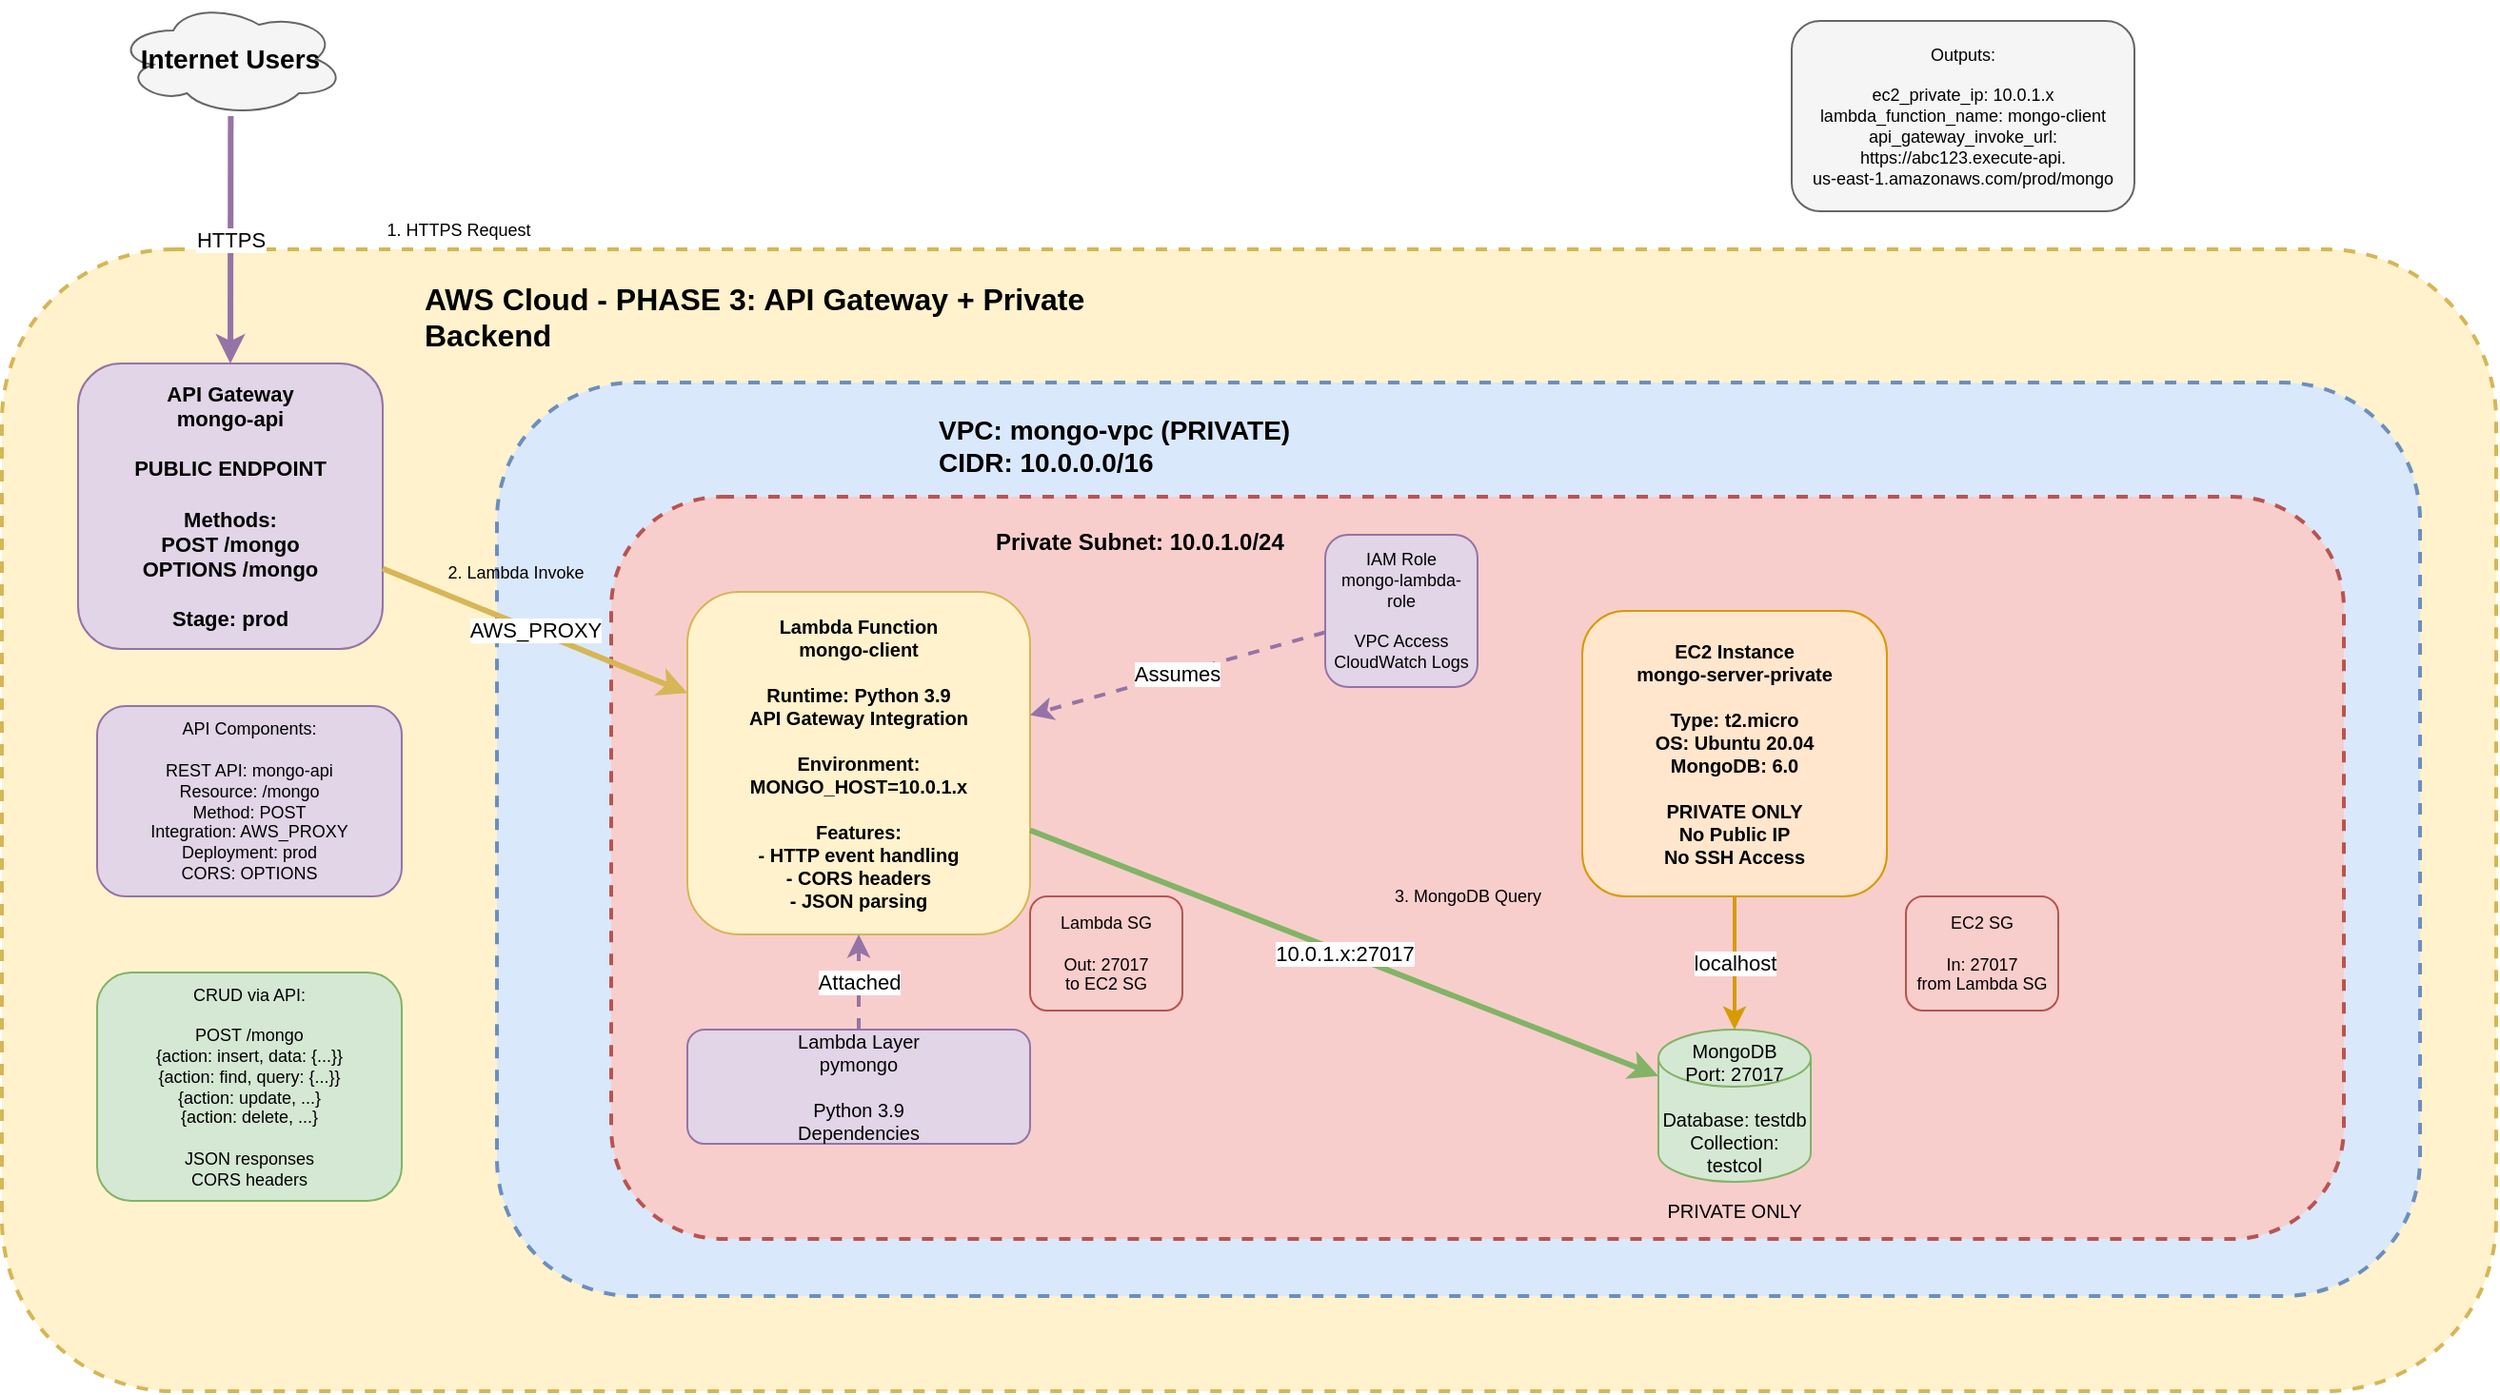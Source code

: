<mxfile version="28.0.9">
  <diagram name="AWS MongoDB Lambda Phase 3 - API Gateway" id="aws-mongo-lambda-phase3">
    <mxGraphModel dx="2826" dy="786" grid="1" gridSize="10" guides="1" tooltips="1" connect="1" arrows="1" fold="1" page="1" pageScale="1" pageWidth="1169" pageHeight="827" math="0" shadow="0">
      <root>
        <mxCell id="0" />
        <mxCell id="1" parent="0" />
        <mxCell id="internet" value="Internet Users" style="ellipse;shape=cloud;whiteSpace=wrap;html=1;fillColor=#f5f5f5;strokeColor=#666666;fontSize=14;fontStyle=1;" parent="1" vertex="1">
          <mxGeometry x="-90" y="20" width="120" height="60" as="geometry" />
        </mxCell>
        <mxCell id="aws-cloud" value="" style="rounded=1;whiteSpace=wrap;html=1;fillColor=#fff2cc;strokeColor=#d6b656;strokeWidth=2;dashed=1;" parent="1" vertex="1">
          <mxGeometry x="-150" y="150" width="1310" height="600" as="geometry" />
        </mxCell>
        <mxCell id="aws-label" value="AWS Cloud - PHASE 3: API Gateway + Private Backend" style="text;html=1;strokeColor=none;fillColor=none;align=left;verticalAlign=top;whiteSpace=wrap;rounded=0;fontSize=16;fontStyle=1;" parent="1" vertex="1">
          <mxGeometry x="70" y="160" width="400" height="30" as="geometry" />
        </mxCell>
        <mxCell id="api-gateway" value="API Gateway&#xa;mongo-api&#xa;&#xa;PUBLIC ENDPOINT&#xa;&#xa;Methods:&#xa;POST /mongo&#xa;OPTIONS /mongo&#xa;&#xa;Stage: prod" style="rounded=1;whiteSpace=wrap;html=1;fillColor=#e1d5e7;strokeColor=#9673a6;fontSize=11;fontStyle=1;" parent="1" vertex="1">
          <mxGeometry x="-110" y="210" width="160" height="150" as="geometry" />
        </mxCell>
        <mxCell id="vpc" value="" style="rounded=1;whiteSpace=wrap;html=1;fillColor=#dae8fc;strokeColor=#6c8ebf;strokeWidth=2;dashed=1;" parent="1" vertex="1">
          <mxGeometry x="110" y="220" width="1010" height="480" as="geometry" />
        </mxCell>
        <mxCell id="vpc-label" value="VPC: mongo-vpc (PRIVATE)&#xa;CIDR: 10.0.0.0/16" style="text;html=1;strokeColor=none;fillColor=none;align=left;verticalAlign=top;whiteSpace=wrap;rounded=0;fontSize=14;fontStyle=1;" parent="1" vertex="1">
          <mxGeometry x="340" y="230" width="200" height="40" as="geometry" />
        </mxCell>
        <mxCell id="subnet" value="" style="rounded=1;whiteSpace=wrap;html=1;fillColor=#f8cecc;strokeColor=#b85450;strokeWidth=2;dashed=1;" parent="1" vertex="1">
          <mxGeometry x="170" y="280" width="910" height="390" as="geometry" />
        </mxCell>
        <mxCell id="subnet-label" value="Private Subnet: 10.0.1.0/24" style="text;html=1;strokeColor=none;fillColor=none;align=left;verticalAlign=top;whiteSpace=wrap;rounded=0;fontSize=12;fontStyle=1;" parent="1" vertex="1">
          <mxGeometry x="370" y="290" width="200" height="30" as="geometry" />
        </mxCell>
        <mxCell id="lambda" value="Lambda Function&#xa;mongo-client&#xa;&#xa;Runtime: Python 3.9&#xa;API Gateway Integration&#xa;&#xa;Environment:&#xa;MONGO_HOST=10.0.1.x&#xa;&#xa;Features:&#xa;- HTTP event handling&#xa;- CORS headers&#xa;- JSON parsing" style="rounded=1;whiteSpace=wrap;html=1;fillColor=#fff2cc;strokeColor=#d6b656;fontSize=10;fontStyle=1;" parent="1" vertex="1">
          <mxGeometry x="210" y="330" width="180" height="180" as="geometry" />
        </mxCell>
        <mxCell id="ec2" value="EC2 Instance&#xa;mongo-server-private&#xa;&#xa;Type: t2.micro&#xa;OS: Ubuntu 20.04&#xa;MongoDB: 6.0&#xa;&#xa;PRIVATE ONLY&#xa;No Public IP&#xa;No SSH Access" style="rounded=1;whiteSpace=wrap;html=1;fillColor=#ffe6cc;strokeColor=#d79b00;fontSize=10;fontStyle=1;" parent="1" vertex="1">
          <mxGeometry x="680" y="340" width="160" height="150" as="geometry" />
        </mxCell>
        <mxCell id="mongodb" value="MongoDB&#xa;Port: 27017&#xa;&#xa;Database: testdb&#xa;Collection: testcol&#xa;&#xa;PRIVATE ONLY" style="shape=cylinder3;whiteSpace=wrap;html=1;boundedLbl=1;backgroundOutline=1;size=15;fillColor=#d5e8d4;strokeColor=#82b366;fontSize=10;" parent="1" vertex="1">
          <mxGeometry x="720" y="560" width="80" height="80" as="geometry" />
        </mxCell>
        <mxCell id="lambda-layer" value="Lambda Layer&#xa;pymongo&#xa;&#xa;Python 3.9&#xa;Dependencies" style="rounded=1;whiteSpace=wrap;html=1;fillColor=#e1d5e7;strokeColor=#9673a6;fontSize=10;" parent="1" vertex="1">
          <mxGeometry x="210" y="560" width="180" height="60" as="geometry" />
        </mxCell>
        <mxCell id="sg-lambda" value="Lambda SG&#xa;&#xa;Out: 27017&#xa;to EC2 SG" style="rounded=1;whiteSpace=wrap;html=1;fillColor=#f8cecc;strokeColor=#b85450;fontSize=9;" parent="1" vertex="1">
          <mxGeometry x="390" y="490" width="80" height="60" as="geometry" />
        </mxCell>
        <mxCell id="sg-ec2" value="EC2 SG&#xa;&#xa;In: 27017&#xa;from Lambda SG" style="rounded=1;whiteSpace=wrap;html=1;fillColor=#f8cecc;strokeColor=#b85450;fontSize=9;" parent="1" vertex="1">
          <mxGeometry x="850" y="490" width="80" height="60" as="geometry" />
        </mxCell>
        <mxCell id="iam-role" value="IAM Role&#xa;mongo-lambda-role&#xa;&#xa;VPC Access&#xa;CloudWatch Logs" style="rounded=1;whiteSpace=wrap;html=1;fillColor=#e1d5e7;strokeColor=#9673a6;fontSize=9;" parent="1" vertex="1">
          <mxGeometry x="545" y="300" width="80" height="80" as="geometry" />
        </mxCell>
        <mxCell id="conn1" value="HTTPS" style="endArrow=classic;html=1;rounded=0;strokeWidth=3;strokeColor=#9673a6;" parent="1" source="internet" target="api-gateway" edge="1">
          <mxGeometry width="50" height="50" relative="1" as="geometry">
            <mxPoint x="110" y="110" as="sourcePoint" />
            <mxPoint x="180" y="220" as="targetPoint" />
          </mxGeometry>
        </mxCell>
        <mxCell id="conn2" value="AWS_PROXY" style="endArrow=classic;html=1;rounded=0;strokeWidth=3;strokeColor=#d6b656;" parent="1" source="api-gateway" target="lambda" edge="1">
          <mxGeometry width="50" height="50" relative="1" as="geometry">
            <mxPoint x="260" y="280" as="sourcePoint" />
            <mxPoint x="380" y="410" as="targetPoint" />
          </mxGeometry>
        </mxCell>
        <mxCell id="conn3" value="10.0.1.x:27017" style="endArrow=classic;html=1;rounded=0;strokeWidth=3;strokeColor=#82b366;" parent="1" source="lambda" target="mongodb" edge="1">
          <mxGeometry width="50" height="50" relative="1" as="geometry">
            <mxPoint x="560" y="450" as="sourcePoint" />
            <mxPoint x="720" y="540" as="targetPoint" />
          </mxGeometry>
        </mxCell>
        <mxCell id="conn4" value="localhost" style="endArrow=classic;html=1;rounded=0;strokeWidth=2;strokeColor=#d79b00;" parent="1" source="ec2" target="mongodb" edge="1">
          <mxGeometry width="50" height="50" relative="1" as="geometry">
            <mxPoint x="760" y="460" as="sourcePoint" />
            <mxPoint x="760" y="500" as="targetPoint" />
          </mxGeometry>
        </mxCell>
        <mxCell id="conn5" value="Attached" style="endArrow=classic;html=1;rounded=0;strokeWidth=2;strokeColor=#9673a6;dashed=1;" parent="1" source="lambda-layer" target="lambda" edge="1">
          <mxGeometry width="50" height="50" relative="1" as="geometry">
            <mxPoint x="470" y="520" as="sourcePoint" />
            <mxPoint x="470" y="480" as="targetPoint" />
          </mxGeometry>
        </mxCell>
        <mxCell id="conn6" value="Assumes" style="endArrow=classic;html=1;rounded=0;strokeWidth=2;strokeColor=#9673a6;dashed=1;" parent="1" source="iam-role" target="lambda" edge="1">
          <mxGeometry width="50" height="50" relative="1" as="geometry">
            <mxPoint x="870" y="540" as="sourcePoint" />
            <mxPoint x="560" y="450" as="targetPoint" />
          </mxGeometry>
        </mxCell>
        <mxCell id="api-components" value="API Components:&#xa;&#xa;REST API: mongo-api&#xa;Resource: /mongo&#xa;Method: POST&#xa;Integration: AWS_PROXY&#xa;Deployment: prod&#xa;CORS: OPTIONS" style="rounded=1;whiteSpace=wrap;html=1;fillColor=#e1d5e7;strokeColor=#9673a6;fontSize=9;" parent="1" vertex="1">
          <mxGeometry x="-100" y="390" width="160" height="100" as="geometry" />
        </mxCell>
        <mxCell id="crud-ops" value="CRUD via API:&#xa;&#xa;POST /mongo&#xa;{action: insert, data: {...}}&#xa;{action: find, query: {...}}&#xa;{action: update, ...}&#xa;{action: delete, ...}&#xa;&#xa;JSON responses&#xa;CORS headers" style="rounded=1;whiteSpace=wrap;html=1;fillColor=#d5e8d4;strokeColor=#82b366;fontSize=9;" parent="1" vertex="1">
          <mxGeometry x="-100" y="530" width="160" height="120" as="geometry" />
        </mxCell>
        <mxCell id="flow1" value="1. HTTPS Request" style="text;html=1;strokeColor=none;fillColor=none;align=center;verticalAlign=middle;whiteSpace=wrap;rounded=0;fontSize=9;" parent="1" vertex="1">
          <mxGeometry x="50" y="130" width="80" height="20" as="geometry" />
        </mxCell>
        <mxCell id="flow2" value="2. Lambda Invoke" style="text;html=1;strokeColor=none;fillColor=none;align=center;verticalAlign=middle;whiteSpace=wrap;rounded=0;fontSize=9;" parent="1" vertex="1">
          <mxGeometry x="80" y="310" width="80" height="20" as="geometry" />
        </mxCell>
        <mxCell id="flow3" value="3. MongoDB Query" style="text;html=1;strokeColor=none;fillColor=none;align=center;verticalAlign=middle;whiteSpace=wrap;rounded=0;fontSize=9;" parent="1" vertex="1">
          <mxGeometry x="580" y="480" width="80" height="20" as="geometry" />
        </mxCell>
        <mxCell id="outputs" value="Outputs:&#xa;&#xa;ec2_private_ip: 10.0.1.x&#xa;lambda_function_name: mongo-client&#xa;api_gateway_invoke_url:&#xa;https://abc123.execute-api.&#xa;us-east-1.amazonaws.com/prod/mongo" style="rounded=1;whiteSpace=wrap;html=1;fillColor=#f5f5f5;strokeColor=#666666;fontSize=9;" parent="1" vertex="1">
          <mxGeometry x="790" y="30" width="180" height="100" as="geometry" />
        </mxCell>
      </root>
    </mxGraphModel>
  </diagram>
</mxfile>
